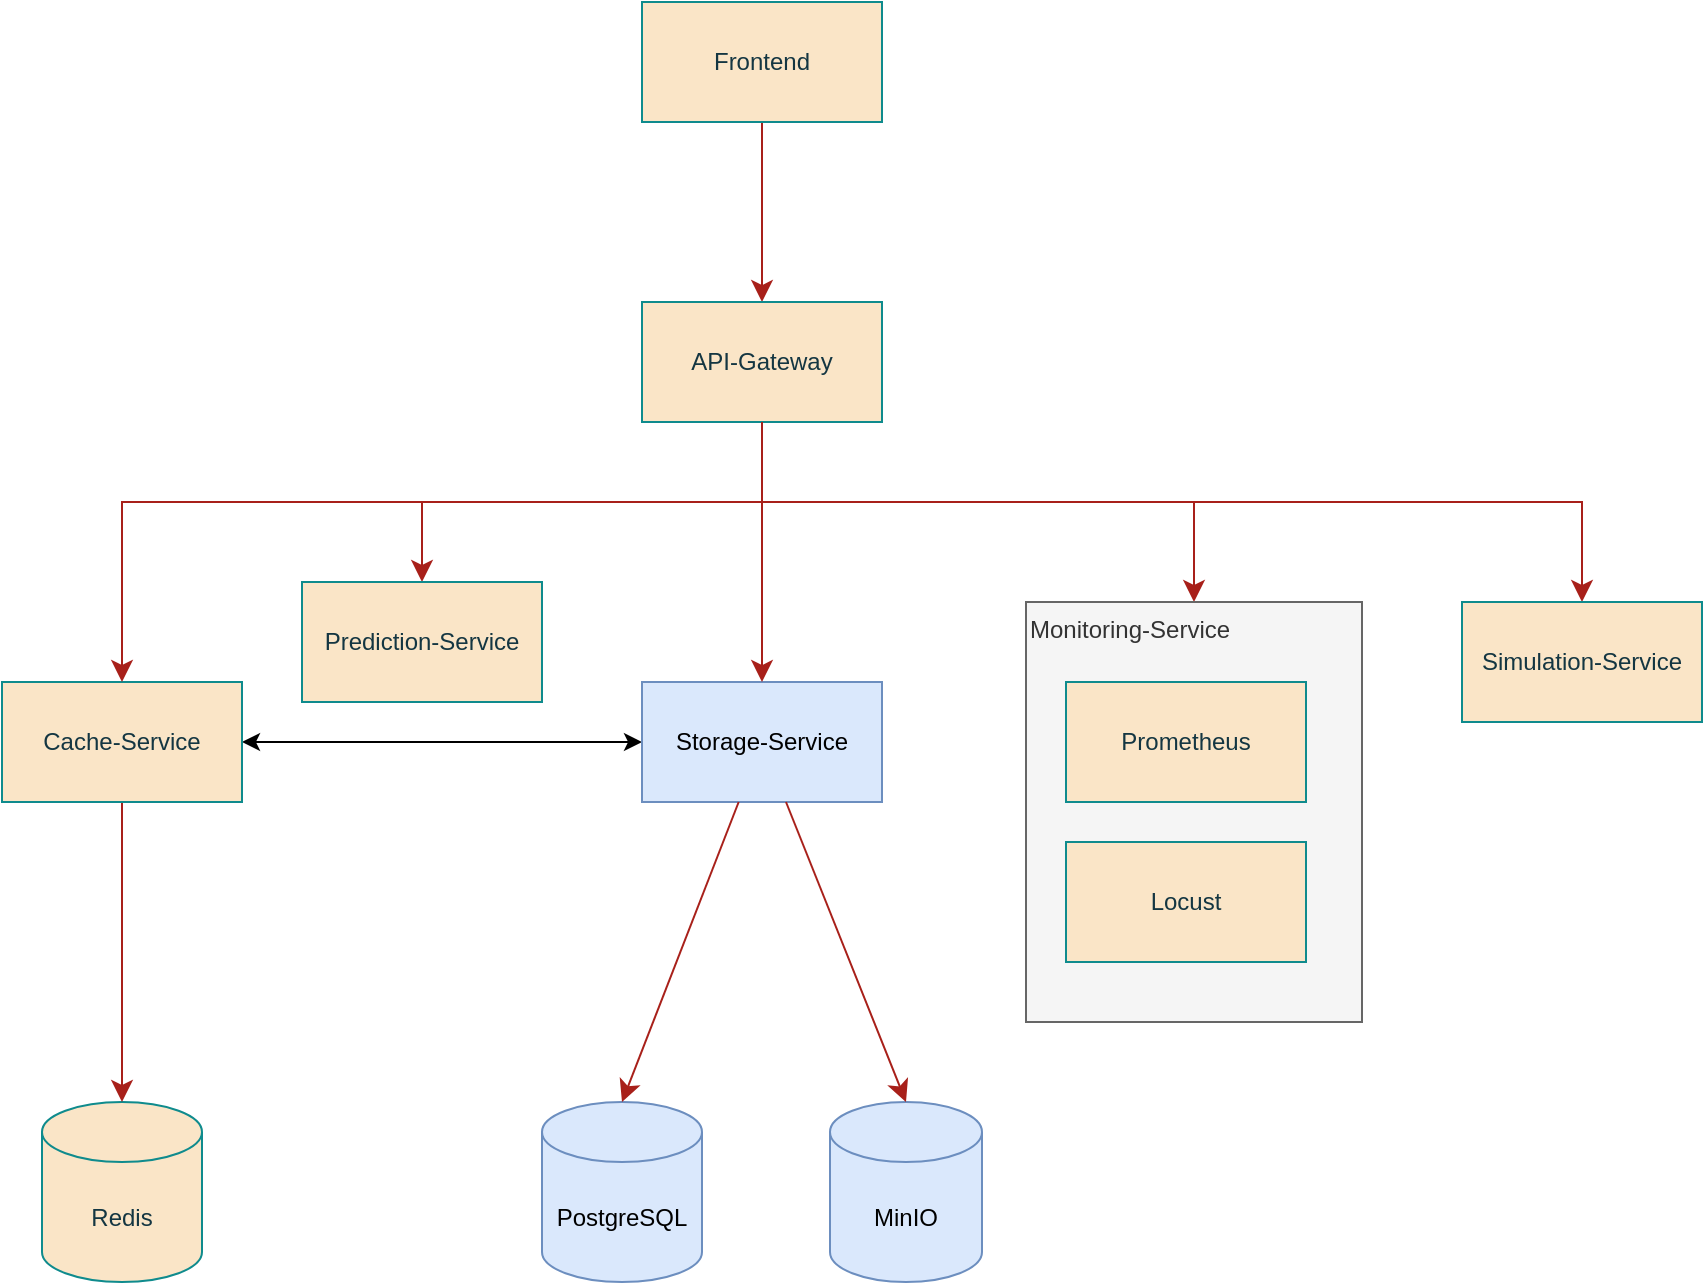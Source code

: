 <mxfile version="27.1.1">
  <diagram name="Seite-1" id="cSsHOk2Wa60f8mgRbdZm">
    <mxGraphModel dx="1425" dy="822" grid="1" gridSize="10" guides="1" tooltips="1" connect="1" arrows="1" fold="1" page="1" pageScale="1" pageWidth="827" pageHeight="1169" math="0" shadow="0" adaptiveColors="auto">
      <root>
        <mxCell id="0" />
        <mxCell id="1" parent="0" />
        <mxCell id="8NcpJ_bW0Bv_9jHg0qxz-1" style="edgeStyle=orthogonalEdgeStyle;rounded=0;orthogonalLoop=1;jettySize=auto;html=1;startArrow=classic;startFill=1;" edge="1" parent="1" source="pYhCz_OLACclpXRN_d7E-1" target="ONmiQpBlXR7nflwjCwtw-11">
          <mxGeometry relative="1" as="geometry" />
        </mxCell>
        <mxCell id="pYhCz_OLACclpXRN_d7E-1" value="Storage-Service" style="rounded=0;whiteSpace=wrap;html=1;labelBackgroundColor=none;fillColor=#dae8fc;strokeColor=#6c8ebf;" parent="1" vertex="1">
          <mxGeometry x="340" y="710" width="120" height="60" as="geometry" />
        </mxCell>
        <mxCell id="ONmiQpBlXR7nflwjCwtw-16" style="edgeStyle=none;curved=1;rounded=0;orthogonalLoop=1;jettySize=auto;html=1;fontSize=12;startSize=8;endSize=8;labelBackgroundColor=none;strokeColor=#A8201A;fontColor=default;" parent="1" source="pYhCz_OLACclpXRN_d7E-2" target="pYhCz_OLACclpXRN_d7E-3" edge="1">
          <mxGeometry relative="1" as="geometry" />
        </mxCell>
        <mxCell id="pYhCz_OLACclpXRN_d7E-2" value="Frontend" style="rounded=0;whiteSpace=wrap;html=1;labelBackgroundColor=none;fillColor=#FAE5C7;strokeColor=#0F8B8D;fontColor=#143642;" parent="1" vertex="1">
          <mxGeometry x="340" y="370" width="120" height="60" as="geometry" />
        </mxCell>
        <mxCell id="ONmiQpBlXR7nflwjCwtw-14" style="edgeStyle=none;curved=0;rounded=0;orthogonalLoop=1;jettySize=auto;html=1;entryX=0.5;entryY=0;entryDx=0;entryDy=0;fontSize=12;startSize=8;endSize=8;labelBackgroundColor=none;strokeColor=#A8201A;fontColor=default;" parent="1" source="pYhCz_OLACclpXRN_d7E-3" target="ONmiQpBlXR7nflwjCwtw-2" edge="1">
          <mxGeometry relative="1" as="geometry">
            <Array as="points">
              <mxPoint x="400" y="620" />
              <mxPoint x="616" y="620" />
            </Array>
          </mxGeometry>
        </mxCell>
        <mxCell id="ONmiQpBlXR7nflwjCwtw-15" style="edgeStyle=none;curved=1;rounded=0;orthogonalLoop=1;jettySize=auto;html=1;fontSize=12;startSize=8;endSize=8;labelBackgroundColor=none;strokeColor=#A8201A;fontColor=default;" parent="1" source="pYhCz_OLACclpXRN_d7E-3" target="pYhCz_OLACclpXRN_d7E-1" edge="1">
          <mxGeometry relative="1" as="geometry" />
        </mxCell>
        <mxCell id="ONmiQpBlXR7nflwjCwtw-17" style="edgeStyle=none;curved=0;rounded=0;orthogonalLoop=1;jettySize=auto;html=1;entryX=0.5;entryY=0;entryDx=0;entryDy=0;fontSize=12;startSize=8;endSize=8;labelBackgroundColor=none;strokeColor=#A8201A;fontColor=default;" parent="1" source="pYhCz_OLACclpXRN_d7E-3" target="ONmiQpBlXR7nflwjCwtw-12" edge="1">
          <mxGeometry relative="1" as="geometry">
            <Array as="points">
              <mxPoint x="400" y="620" />
              <mxPoint x="230" y="620" />
            </Array>
          </mxGeometry>
        </mxCell>
        <mxCell id="ONmiQpBlXR7nflwjCwtw-22" style="edgeStyle=none;curved=0;rounded=0;orthogonalLoop=1;jettySize=auto;html=1;entryX=0.5;entryY=0;entryDx=0;entryDy=0;strokeColor=#A8201A;fontSize=12;fontColor=#143642;startSize=8;endSize=8;fillColor=#FAE5C7;exitX=0.5;exitY=1;exitDx=0;exitDy=0;" parent="1" source="pYhCz_OLACclpXRN_d7E-3" target="ONmiQpBlXR7nflwjCwtw-21" edge="1">
          <mxGeometry relative="1" as="geometry">
            <mxPoint x="347" y="570" as="sourcePoint" />
            <Array as="points">
              <mxPoint x="400" y="620" />
              <mxPoint x="810" y="620" />
            </Array>
          </mxGeometry>
        </mxCell>
        <mxCell id="pYhCz_OLACclpXRN_d7E-3" value="API-Gateway" style="rounded=0;whiteSpace=wrap;html=1;labelBackgroundColor=none;fillColor=#FAE5C7;strokeColor=#0F8B8D;fontColor=#143642;" parent="1" vertex="1">
          <mxGeometry x="340" y="520" width="120" height="60" as="geometry" />
        </mxCell>
        <mxCell id="ONmiQpBlXR7nflwjCwtw-2" value="Monitoring-Service" style="rounded=0;whiteSpace=wrap;html=1;verticalAlign=top;align=left;labelBackgroundColor=none;fillColor=#f5f5f5;strokeColor=#666666;fontColor=#333333;" parent="1" vertex="1">
          <mxGeometry x="532" y="670" width="168" height="210" as="geometry" />
        </mxCell>
        <mxCell id="ONmiQpBlXR7nflwjCwtw-3" value="MinIO" style="shape=cylinder3;whiteSpace=wrap;html=1;boundedLbl=1;backgroundOutline=1;size=15;labelBackgroundColor=none;fillColor=#dae8fc;strokeColor=#6c8ebf;" parent="1" vertex="1">
          <mxGeometry x="434" y="920" width="76" height="90" as="geometry" />
        </mxCell>
        <mxCell id="ONmiQpBlXR7nflwjCwtw-4" value="PostgreSQL" style="shape=cylinder3;whiteSpace=wrap;html=1;boundedLbl=1;backgroundOutline=1;size=15;labelBackgroundColor=none;fillColor=#dae8fc;strokeColor=#6c8ebf;" parent="1" vertex="1">
          <mxGeometry x="290" y="920" width="80" height="90" as="geometry" />
        </mxCell>
        <mxCell id="ONmiQpBlXR7nflwjCwtw-7" value="Redis" style="shape=cylinder3;whiteSpace=wrap;html=1;boundedLbl=1;backgroundOutline=1;size=15;labelBackgroundColor=none;fillColor=#FAE5C7;strokeColor=#0F8B8D;fontColor=#143642;" parent="1" vertex="1">
          <mxGeometry x="40" y="920" width="80" height="90" as="geometry" />
        </mxCell>
        <mxCell id="ONmiQpBlXR7nflwjCwtw-8" value="Prometheus" style="rounded=0;whiteSpace=wrap;html=1;labelBackgroundColor=none;fillColor=#FAE5C7;strokeColor=#0F8B8D;fontColor=#143642;" parent="1" vertex="1">
          <mxGeometry x="552" y="710" width="120" height="60" as="geometry" />
        </mxCell>
        <mxCell id="ONmiQpBlXR7nflwjCwtw-9" value="Locust" style="rounded=0;whiteSpace=wrap;html=1;labelBackgroundColor=none;fillColor=#FAE5C7;strokeColor=#0F8B8D;fontColor=#143642;" parent="1" vertex="1">
          <mxGeometry x="552" y="790" width="120" height="60" as="geometry" />
        </mxCell>
        <mxCell id="ONmiQpBlXR7nflwjCwtw-18" style="edgeStyle=none;curved=1;rounded=0;orthogonalLoop=1;jettySize=auto;html=1;strokeColor=#A8201A;fontSize=12;fontColor=#143642;startSize=8;endSize=8;fillColor=#FAE5C7;" parent="1" source="ONmiQpBlXR7nflwjCwtw-11" target="ONmiQpBlXR7nflwjCwtw-7" edge="1">
          <mxGeometry relative="1" as="geometry" />
        </mxCell>
        <mxCell id="ONmiQpBlXR7nflwjCwtw-11" value="Cache-Service" style="rounded=0;whiteSpace=wrap;html=1;labelBackgroundColor=none;fillColor=#FAE5C7;strokeColor=#0F8B8D;fontColor=#143642;" parent="1" vertex="1">
          <mxGeometry x="20" y="710" width="120" height="60" as="geometry" />
        </mxCell>
        <mxCell id="ONmiQpBlXR7nflwjCwtw-12" value="Prediction-Service" style="rounded=0;whiteSpace=wrap;html=1;labelBackgroundColor=none;fillColor=#FAE5C7;strokeColor=#0F8B8D;fontColor=#143642;" parent="1" vertex="1">
          <mxGeometry x="170" y="660" width="120" height="60" as="geometry" />
        </mxCell>
        <mxCell id="ONmiQpBlXR7nflwjCwtw-13" style="edgeStyle=none;curved=0;rounded=0;orthogonalLoop=1;jettySize=auto;html=1;fontSize=12;startSize=8;endSize=8;entryX=0.5;entryY=0;entryDx=0;entryDy=0;labelBackgroundColor=none;strokeColor=#A8201A;fontColor=default;" parent="1" source="pYhCz_OLACclpXRN_d7E-3" target="ONmiQpBlXR7nflwjCwtw-11" edge="1">
          <mxGeometry relative="1" as="geometry">
            <mxPoint x="83" y="668" as="targetPoint" />
            <Array as="points">
              <mxPoint x="400" y="620" />
              <mxPoint x="80" y="620" />
            </Array>
          </mxGeometry>
        </mxCell>
        <mxCell id="ONmiQpBlXR7nflwjCwtw-19" style="edgeStyle=none;curved=1;rounded=0;orthogonalLoop=1;jettySize=auto;html=1;entryX=0.5;entryY=0;entryDx=0;entryDy=0;entryPerimeter=0;strokeColor=#A8201A;fontSize=12;fontColor=#143642;startSize=8;endSize=8;fillColor=#FAE5C7;" parent="1" source="pYhCz_OLACclpXRN_d7E-1" target="ONmiQpBlXR7nflwjCwtw-4" edge="1">
          <mxGeometry relative="1" as="geometry" />
        </mxCell>
        <mxCell id="ONmiQpBlXR7nflwjCwtw-20" style="edgeStyle=none;curved=1;rounded=0;orthogonalLoop=1;jettySize=auto;html=1;entryX=0.5;entryY=0;entryDx=0;entryDy=0;entryPerimeter=0;strokeColor=#A8201A;fontSize=12;fontColor=#143642;startSize=8;endSize=8;fillColor=#FAE5C7;" parent="1" source="pYhCz_OLACclpXRN_d7E-1" target="ONmiQpBlXR7nflwjCwtw-3" edge="1">
          <mxGeometry relative="1" as="geometry" />
        </mxCell>
        <mxCell id="ONmiQpBlXR7nflwjCwtw-21" value="Simulation-Service" style="rounded=0;whiteSpace=wrap;html=1;labelBackgroundColor=none;fillColor=#FAE5C7;strokeColor=#0F8B8D;fontColor=#143642;" parent="1" vertex="1">
          <mxGeometry x="750" y="670" width="120" height="60" as="geometry" />
        </mxCell>
      </root>
    </mxGraphModel>
  </diagram>
</mxfile>
